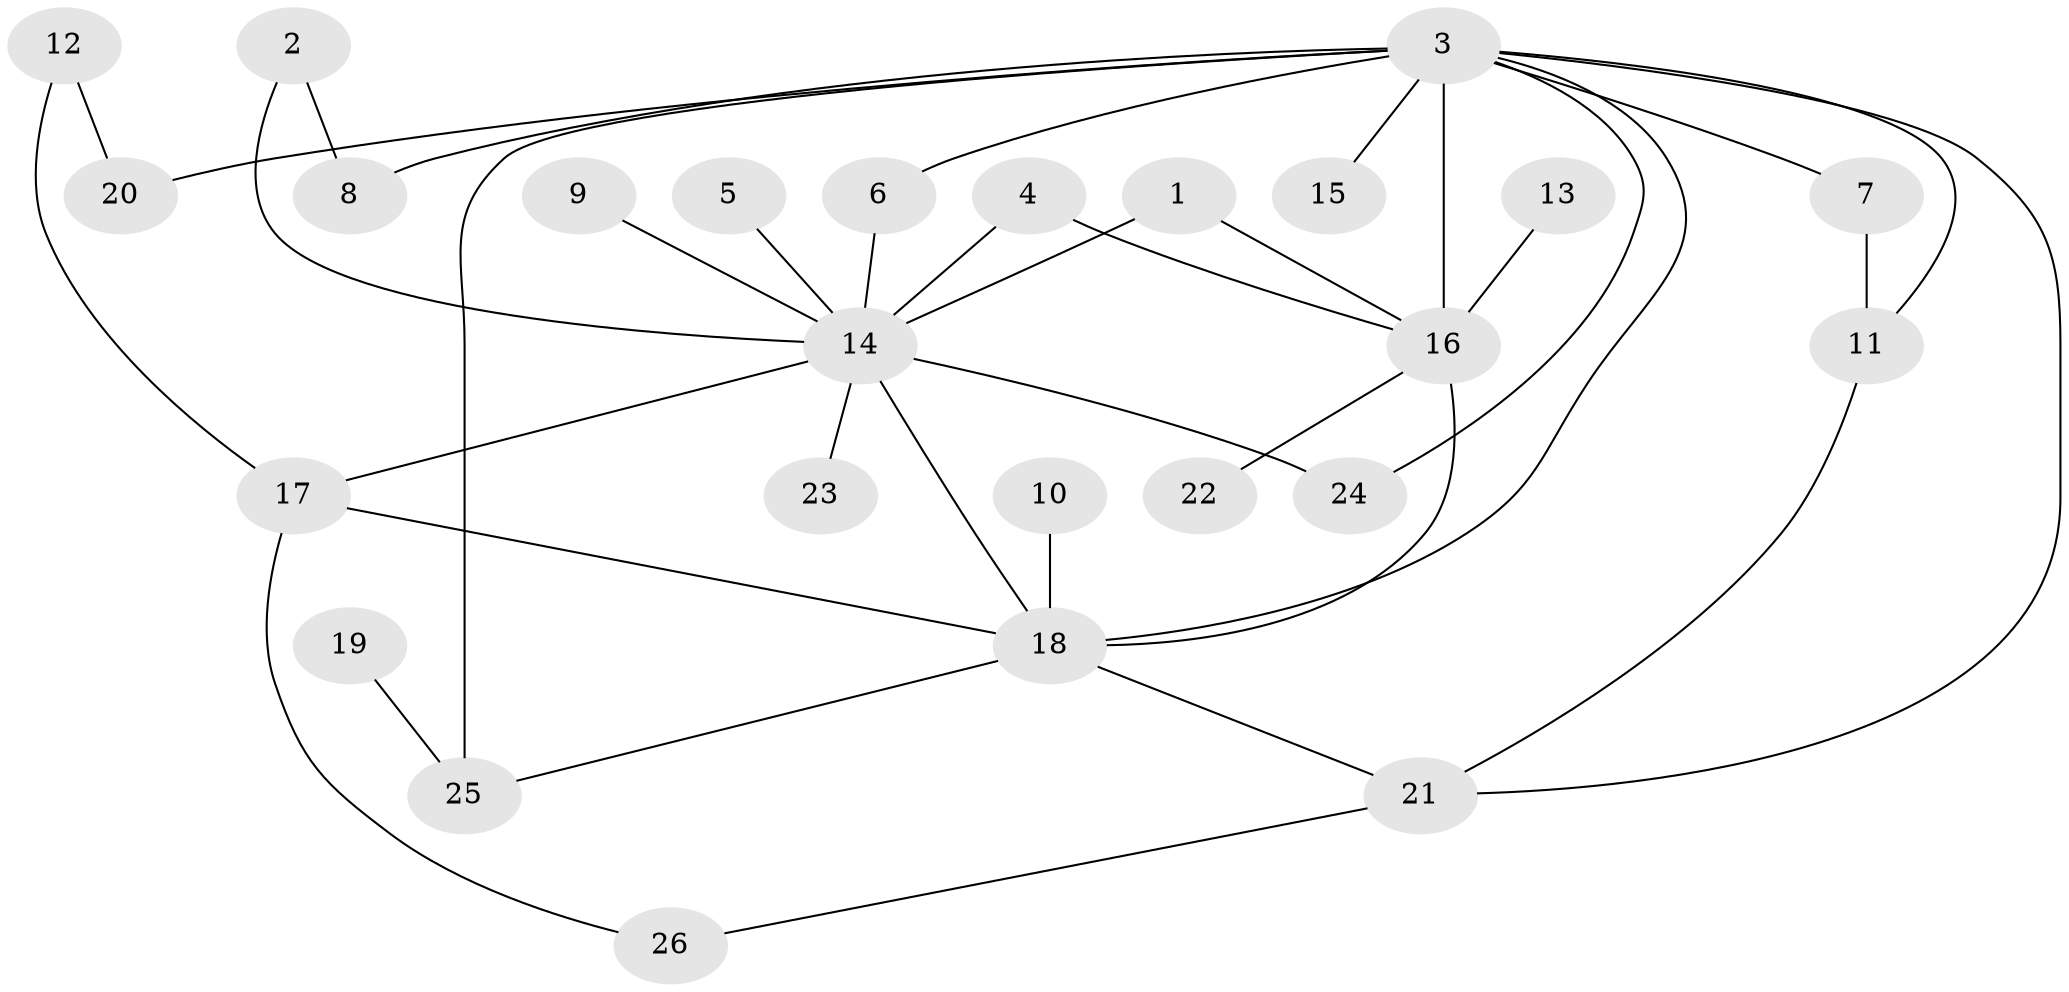 // original degree distribution, {6: 0.019230769230769232, 5: 0.038461538461538464, 7: 0.019230769230769232, 10: 0.019230769230769232, 3: 0.1346153846153846, 2: 0.46153846153846156, 4: 0.07692307692307693, 1: 0.23076923076923078}
// Generated by graph-tools (version 1.1) at 2025/25/03/09/25 03:25:29]
// undirected, 26 vertices, 38 edges
graph export_dot {
graph [start="1"]
  node [color=gray90,style=filled];
  1;
  2;
  3;
  4;
  5;
  6;
  7;
  8;
  9;
  10;
  11;
  12;
  13;
  14;
  15;
  16;
  17;
  18;
  19;
  20;
  21;
  22;
  23;
  24;
  25;
  26;
  1 -- 14 [weight=1.0];
  1 -- 16 [weight=1.0];
  2 -- 8 [weight=1.0];
  2 -- 14 [weight=1.0];
  3 -- 6 [weight=1.0];
  3 -- 7 [weight=1.0];
  3 -- 8 [weight=1.0];
  3 -- 11 [weight=1.0];
  3 -- 15 [weight=1.0];
  3 -- 16 [weight=2.0];
  3 -- 18 [weight=1.0];
  3 -- 20 [weight=1.0];
  3 -- 21 [weight=1.0];
  3 -- 24 [weight=1.0];
  3 -- 25 [weight=1.0];
  4 -- 14 [weight=1.0];
  4 -- 16 [weight=1.0];
  5 -- 14 [weight=1.0];
  6 -- 14 [weight=1.0];
  7 -- 11 [weight=1.0];
  9 -- 14 [weight=1.0];
  10 -- 18 [weight=1.0];
  11 -- 21 [weight=1.0];
  12 -- 17 [weight=1.0];
  12 -- 20 [weight=1.0];
  13 -- 16 [weight=1.0];
  14 -- 17 [weight=1.0];
  14 -- 18 [weight=1.0];
  14 -- 23 [weight=1.0];
  14 -- 24 [weight=1.0];
  16 -- 18 [weight=1.0];
  16 -- 22 [weight=1.0];
  17 -- 18 [weight=1.0];
  17 -- 26 [weight=1.0];
  18 -- 21 [weight=1.0];
  18 -- 25 [weight=1.0];
  19 -- 25 [weight=1.0];
  21 -- 26 [weight=1.0];
}
